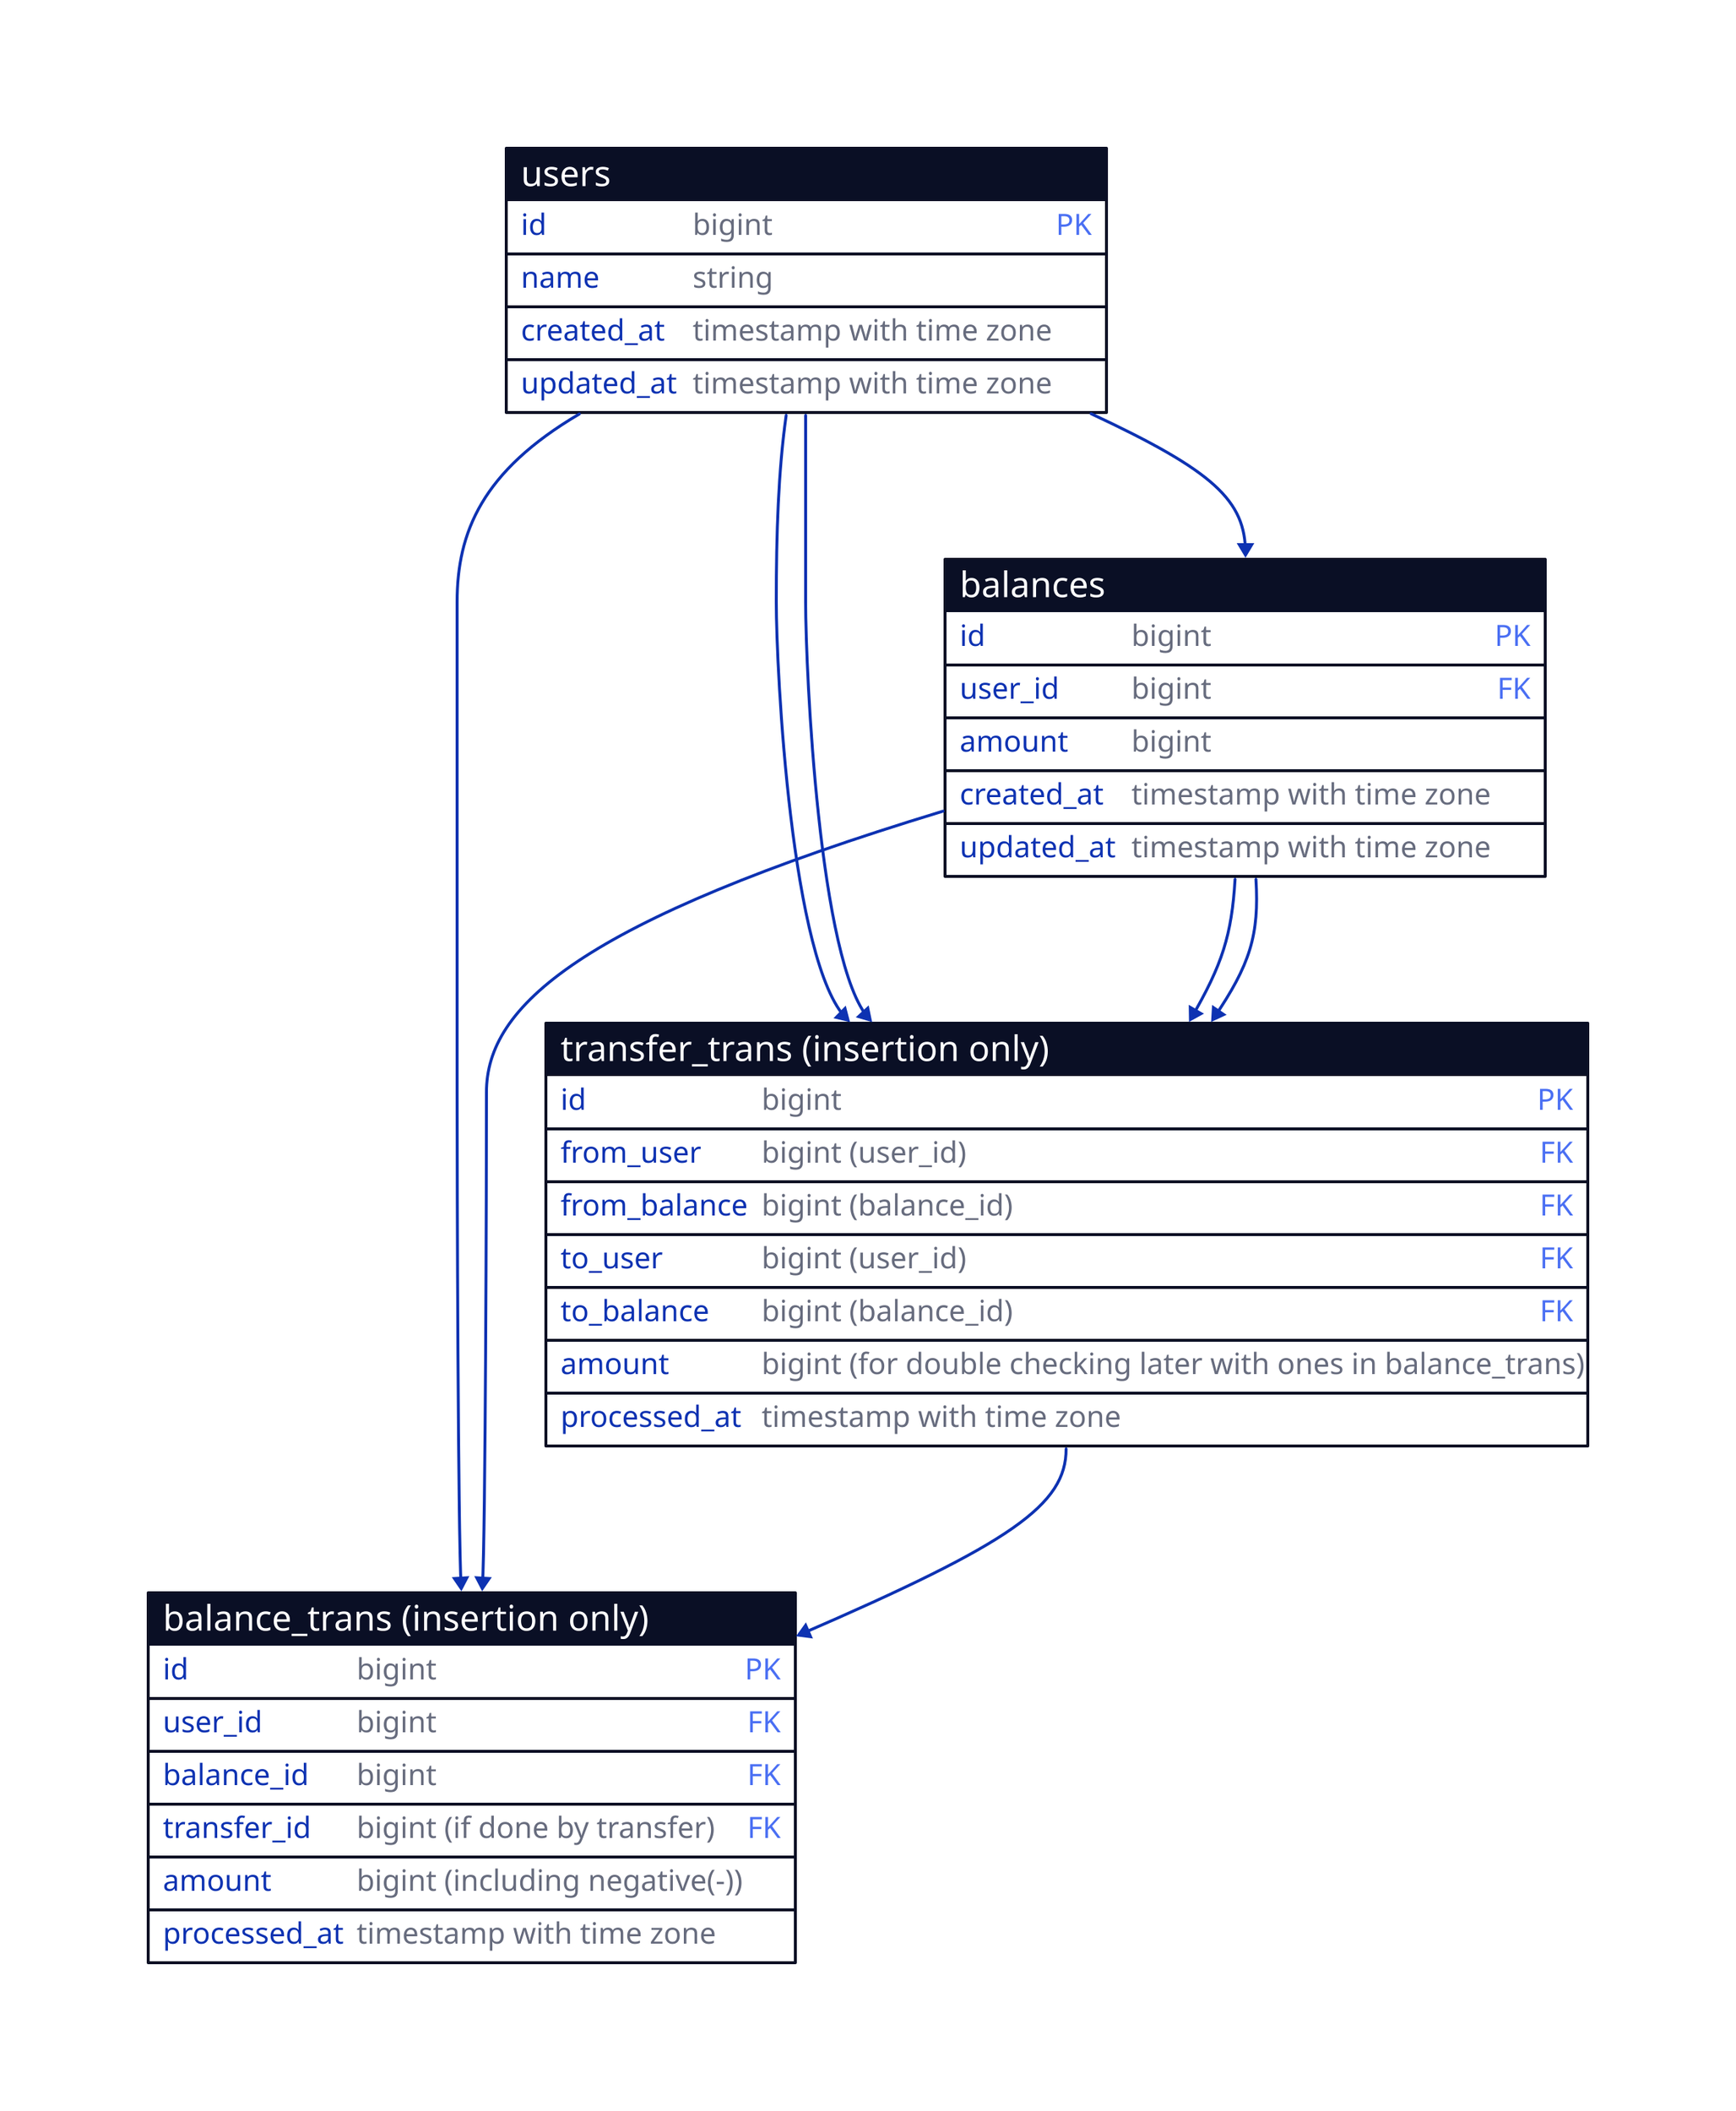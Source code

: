 users: {
  shape: sql_table
  id: bigint {constraint: primary_key}
  name: string
  created_at: timestamp with time zone
  updated_at: timestamp with time zone
}

balances: {
  shape: sql_table
  id: bigint {constraint: primary_key}
  user_id: bigint {constraint: foreign_key}
  amount: bigint
  created_at: timestamp with time zone
  updated_at: timestamp with time zone
}

balance_trans (insertion only): {
  shape: sql_table
  id: bigint {constraint: primary_key}
  user_id: bigint {constraint: foreign_key}
  balance_id: bigint {constraint: foreign_key}
  transfer_id: bigint (if done by transfer) {constraint: foreign_key}
  amount: bigint (including negative(-))
  processed_at: timestamp with time zone
}

transfer_trans (insertion only): {
  shape: sql_table
  id: bigint {constraint: primary_key}
  from_user: bigint (user_id) {constraint: foreign_key}
  from_balance: bigint (balance_id) {constraint: foreign_key}
  to_user: bigint (user_id) {constraint: foreign_key}
  to_balance: bigint (balance_id) {constraint: foreign_key}
  amount: bigint (for double checking later with ones in balance_trans)
  processed_at: timestamp with time zone
}

# balances' keys
users.id -> balances.user_id

# balance_trans' keys
users.id -> balance_trans (insertion only).user_id
balances.id -> balance_trans (insertion only).balance_id
transfer_trans (insertion only).id -> balance_trans (insertion only).transfer_id

# transfer_trans' keys
users.id -> transfer_trans (insertion only).from_user
users.id -> transfer_trans (insertion only).to_user
balances.id -> transfer_trans (insertion only).from_balance
balances.id -> transfer_trans (insertion only).to_balance

